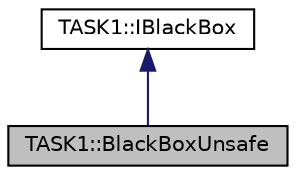 digraph "TASK1::BlackBoxUnsafe"
{
 // LATEX_PDF_SIZE
  edge [fontname="Helvetica",fontsize="10",labelfontname="Helvetica",labelfontsize="10"];
  node [fontname="Helvetica",fontsize="10",shape=record];
  Node1 [label="TASK1::BlackBoxUnsafe",height=0.2,width=0.4,color="black", fillcolor="grey75", style="filled", fontcolor="black",tooltip="Implements a unsafe password checker where the password is stored as plan text."];
  Node2 -> Node1 [dir="back",color="midnightblue",fontsize="10",style="solid",fontname="Helvetica"];
  Node2 [label="TASK1::IBlackBox",height=0.2,width=0.4,color="black", fillcolor="white", style="filled",URL="$de/d87/classTASK1_1_1IBlackBox.html",tooltip="Interface class for password check classes."];
}
